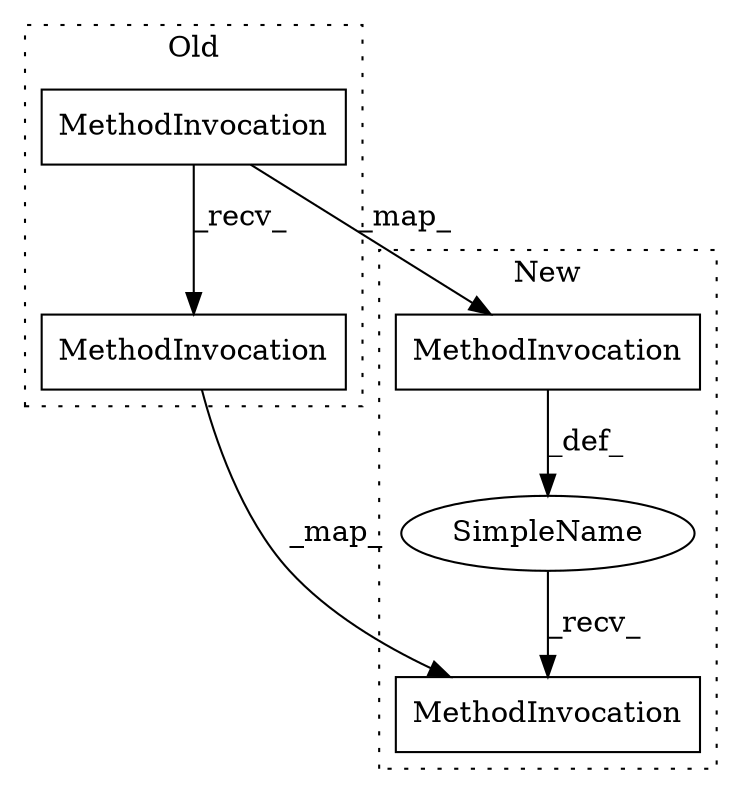 digraph G {
subgraph cluster0 {
1 [label="MethodInvocation" a="32" s="1535" l="7" shape="box"];
2 [label="MethodInvocation" a="32" s="1115,1175" l="17,1" shape="box"];
label = "Old";
style="dotted";
}
subgraph cluster1 {
3 [label="MethodInvocation" a="32" s="1589" l="7" shape="box"];
4 [label="MethodInvocation" a="32" s="1078,1138" l="17,1" shape="box"];
5 [label="SimpleName" a="42" s="1058" l="9" shape="ellipse"];
label = "New";
style="dotted";
}
1 -> 3 [label="_map_"];
2 -> 4 [label="_map_"];
2 -> 1 [label="_recv_"];
4 -> 5 [label="_def_"];
5 -> 3 [label="_recv_"];
}